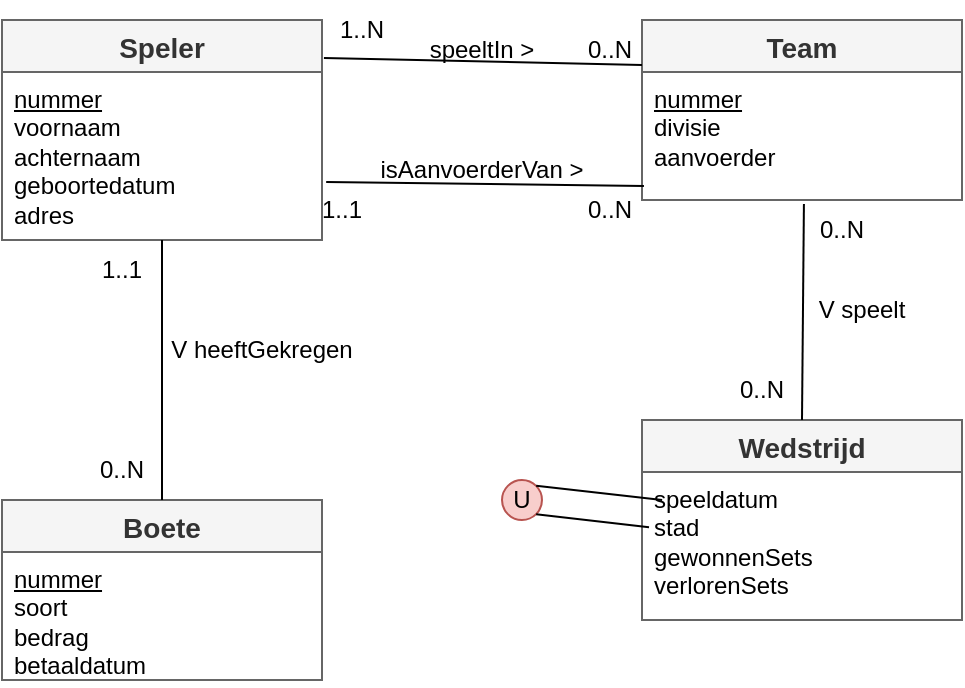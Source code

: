 <mxfile version="28.2.8">
  <diagram name="Pagina-1" id="h3KytSsKSPlLISnvl1NA">
    <mxGraphModel dx="320" dy="574" grid="1" gridSize="10" guides="1" tooltips="1" connect="1" arrows="1" fold="1" page="1" pageScale="1" pageWidth="827" pageHeight="1169" math="0" shadow="0">
      <root>
        <mxCell id="0" />
        <mxCell id="1" parent="0" />
        <mxCell id="eT3uvIroiJeg1GaoZa_Z-3" value="Wedstrijd" style="swimlane;fontStyle=1;childLayout=stackLayout;horizontal=1;startSize=26;horizontalStack=0;resizeParent=1;resizeParentMax=0;resizeLast=0;collapsible=1;marginBottom=0;align=center;fontSize=14;strokeColor=#666666;fillColor=#f5f5f5;fontColor=#333333;" vertex="1" parent="1">
          <mxGeometry x="400" y="400" width="160" height="100" as="geometry" />
        </mxCell>
        <mxCell id="eT3uvIroiJeg1GaoZa_Z-4" value="speeldatum&lt;br&gt;stad&lt;br&gt;gewonnenSets&lt;br&gt;verlorenSets" style="text;strokeColor=none;fillColor=none;spacingLeft=4;spacingRight=4;overflow=hidden;rotatable=0;points=[[0,0.5],[1,0.5]];portConstraint=eastwest;fontSize=12;html=1;" vertex="1" parent="eT3uvIroiJeg1GaoZa_Z-3">
          <mxGeometry y="26" width="160" height="74" as="geometry" />
        </mxCell>
        <mxCell id="eT3uvIroiJeg1GaoZa_Z-5" value="Speler" style="swimlane;fontStyle=1;childLayout=stackLayout;horizontal=1;startSize=26;horizontalStack=0;resizeParent=1;resizeParentMax=0;resizeLast=0;collapsible=1;marginBottom=0;align=center;fontSize=14;strokeColor=#666666;fillColor=#f5f5f5;fontColor=#333333;" vertex="1" parent="1">
          <mxGeometry x="80" y="200" width="160" height="110" as="geometry" />
        </mxCell>
        <mxCell id="eT3uvIroiJeg1GaoZa_Z-6" value="&lt;u&gt;nummer&lt;/u&gt;&lt;br&gt;voornaam&lt;br&gt;achternaam&lt;div&gt;geboortedatum&lt;/div&gt;&lt;div&gt;adres&lt;/div&gt;" style="text;strokeColor=none;fillColor=none;spacingLeft=4;spacingRight=4;overflow=hidden;rotatable=0;points=[[0,0.5],[1,0.5]];portConstraint=eastwest;fontSize=12;html=1;" vertex="1" parent="eT3uvIroiJeg1GaoZa_Z-5">
          <mxGeometry y="26" width="160" height="84" as="geometry" />
        </mxCell>
        <mxCell id="eT3uvIroiJeg1GaoZa_Z-8" value="Team" style="swimlane;fontStyle=1;childLayout=stackLayout;horizontal=1;startSize=26;horizontalStack=0;resizeParent=1;resizeParentMax=0;resizeLast=0;collapsible=1;marginBottom=0;align=center;fontSize=14;strokeColor=#666666;fillColor=#f5f5f5;fontColor=#333333;" vertex="1" parent="1">
          <mxGeometry x="400" y="200" width="160" height="90" as="geometry" />
        </mxCell>
        <mxCell id="eT3uvIroiJeg1GaoZa_Z-9" value="&lt;u&gt;nummer&lt;/u&gt;&lt;br&gt;divisie&lt;br&gt;aanvoerder" style="text;strokeColor=none;fillColor=none;spacingLeft=4;spacingRight=4;overflow=hidden;rotatable=0;points=[[0,0.5],[1,0.5]];portConstraint=eastwest;fontSize=12;html=1;" vertex="1" parent="eT3uvIroiJeg1GaoZa_Z-8">
          <mxGeometry y="26" width="160" height="64" as="geometry" />
        </mxCell>
        <mxCell id="eT3uvIroiJeg1GaoZa_Z-10" value="Boete" style="swimlane;fontStyle=1;childLayout=stackLayout;horizontal=1;startSize=26;horizontalStack=0;resizeParent=1;resizeParentMax=0;resizeLast=0;collapsible=1;marginBottom=0;align=center;fontSize=14;strokeColor=#666666;fillColor=#f5f5f5;fontColor=#333333;" vertex="1" parent="1">
          <mxGeometry x="80" y="440" width="160" height="90" as="geometry" />
        </mxCell>
        <mxCell id="eT3uvIroiJeg1GaoZa_Z-11" value="&lt;u&gt;nummer&lt;/u&gt;&lt;br&gt;soort&lt;br&gt;bedrag&lt;br&gt;betaaldatum" style="text;strokeColor=none;fillColor=none;spacingLeft=4;spacingRight=4;overflow=hidden;rotatable=0;points=[[0,0.5],[1,0.5]];portConstraint=eastwest;fontSize=12;html=1;" vertex="1" parent="eT3uvIroiJeg1GaoZa_Z-10">
          <mxGeometry y="26" width="160" height="64" as="geometry" />
        </mxCell>
        <mxCell id="eT3uvIroiJeg1GaoZa_Z-14" value="" style="endArrow=none;html=1;rounded=0;exitX=1.006;exitY=0.173;exitDx=0;exitDy=0;exitPerimeter=0;entryX=0;entryY=0.25;entryDx=0;entryDy=0;" edge="1" parent="1" source="eT3uvIroiJeg1GaoZa_Z-5" target="eT3uvIroiJeg1GaoZa_Z-8">
          <mxGeometry width="50" height="50" relative="1" as="geometry">
            <mxPoint x="280" y="380" as="sourcePoint" />
            <mxPoint x="330" y="330" as="targetPoint" />
          </mxGeometry>
        </mxCell>
        <mxCell id="eT3uvIroiJeg1GaoZa_Z-15" value="" style="endArrow=none;html=1;rounded=0;exitX=1.013;exitY=0.655;exitDx=0;exitDy=0;exitPerimeter=0;entryX=0.006;entryY=0.891;entryDx=0;entryDy=0;entryPerimeter=0;" edge="1" parent="1" source="eT3uvIroiJeg1GaoZa_Z-6" target="eT3uvIroiJeg1GaoZa_Z-9">
          <mxGeometry width="50" height="50" relative="1" as="geometry">
            <mxPoint x="280" y="380" as="sourcePoint" />
            <mxPoint x="330" y="330" as="targetPoint" />
          </mxGeometry>
        </mxCell>
        <mxCell id="eT3uvIroiJeg1GaoZa_Z-16" value="speeltIn &amp;gt;" style="text;html=1;whiteSpace=wrap;strokeColor=none;fillColor=none;align=center;verticalAlign=middle;rounded=0;" vertex="1" parent="1">
          <mxGeometry x="290" y="200" width="60" height="30" as="geometry" />
        </mxCell>
        <mxCell id="eT3uvIroiJeg1GaoZa_Z-17" value="1..N" style="text;html=1;whiteSpace=wrap;strokeColor=none;fillColor=none;align=center;verticalAlign=middle;rounded=0;" vertex="1" parent="1">
          <mxGeometry x="230" y="190" width="60" height="30" as="geometry" />
        </mxCell>
        <mxCell id="eT3uvIroiJeg1GaoZa_Z-18" value="0..N" style="text;html=1;whiteSpace=wrap;strokeColor=none;fillColor=none;align=center;verticalAlign=middle;rounded=0;" vertex="1" parent="1">
          <mxGeometry x="354" y="200" width="60" height="30" as="geometry" />
        </mxCell>
        <mxCell id="eT3uvIroiJeg1GaoZa_Z-19" value="isAanvoerderVan &amp;gt;" style="text;html=1;whiteSpace=wrap;strokeColor=none;fillColor=none;align=center;verticalAlign=middle;rounded=0;" vertex="1" parent="1">
          <mxGeometry x="250" y="260" width="140" height="30" as="geometry" />
        </mxCell>
        <mxCell id="eT3uvIroiJeg1GaoZa_Z-20" value="1..1" style="text;html=1;whiteSpace=wrap;strokeColor=none;fillColor=none;align=center;verticalAlign=middle;rounded=0;" vertex="1" parent="1">
          <mxGeometry x="220" y="280" width="60" height="30" as="geometry" />
        </mxCell>
        <mxCell id="eT3uvIroiJeg1GaoZa_Z-21" value="0..N" style="text;html=1;whiteSpace=wrap;strokeColor=none;fillColor=none;align=center;verticalAlign=middle;rounded=0;" vertex="1" parent="1">
          <mxGeometry x="354" y="280" width="60" height="30" as="geometry" />
        </mxCell>
        <mxCell id="eT3uvIroiJeg1GaoZa_Z-22" value="" style="endArrow=none;html=1;rounded=0;entryX=0.506;entryY=1.031;entryDx=0;entryDy=0;entryPerimeter=0;exitX=0.5;exitY=0;exitDx=0;exitDy=0;" edge="1" parent="1" source="eT3uvIroiJeg1GaoZa_Z-3" target="eT3uvIroiJeg1GaoZa_Z-9">
          <mxGeometry width="50" height="50" relative="1" as="geometry">
            <mxPoint x="490" y="430" as="sourcePoint" />
            <mxPoint x="540" y="380" as="targetPoint" />
          </mxGeometry>
        </mxCell>
        <mxCell id="eT3uvIroiJeg1GaoZa_Z-23" value="V speelt" style="text;html=1;whiteSpace=wrap;strokeColor=none;fillColor=none;align=center;verticalAlign=middle;rounded=0;" vertex="1" parent="1">
          <mxGeometry x="480" y="330" width="60" height="30" as="geometry" />
        </mxCell>
        <mxCell id="eT3uvIroiJeg1GaoZa_Z-24" value="0..N" style="text;html=1;whiteSpace=wrap;strokeColor=none;fillColor=none;align=center;verticalAlign=middle;rounded=0;" vertex="1" parent="1">
          <mxGeometry x="470" y="290" width="60" height="30" as="geometry" />
        </mxCell>
        <mxCell id="eT3uvIroiJeg1GaoZa_Z-25" value="0..N" style="text;html=1;whiteSpace=wrap;strokeColor=none;fillColor=none;align=center;verticalAlign=middle;rounded=0;" vertex="1" parent="1">
          <mxGeometry x="430" y="370" width="60" height="30" as="geometry" />
        </mxCell>
        <mxCell id="eT3uvIroiJeg1GaoZa_Z-26" value="" style="endArrow=none;html=1;rounded=0;exitX=0.5;exitY=0;exitDx=0;exitDy=0;" edge="1" parent="1" source="eT3uvIroiJeg1GaoZa_Z-10">
          <mxGeometry width="50" height="50" relative="1" as="geometry">
            <mxPoint x="190" y="470" as="sourcePoint" />
            <mxPoint x="160" y="310" as="targetPoint" />
          </mxGeometry>
        </mxCell>
        <mxCell id="eT3uvIroiJeg1GaoZa_Z-28" value="V heeftGekregen" style="text;html=1;whiteSpace=wrap;strokeColor=none;fillColor=none;align=center;verticalAlign=middle;rounded=0;" vertex="1" parent="1">
          <mxGeometry x="150" y="350" width="120" height="30" as="geometry" />
        </mxCell>
        <mxCell id="eT3uvIroiJeg1GaoZa_Z-29" value="1..1" style="text;html=1;whiteSpace=wrap;strokeColor=none;fillColor=none;align=center;verticalAlign=middle;rounded=0;" vertex="1" parent="1">
          <mxGeometry x="110" y="310" width="60" height="30" as="geometry" />
        </mxCell>
        <mxCell id="eT3uvIroiJeg1GaoZa_Z-30" value="0..N" style="text;html=1;whiteSpace=wrap;strokeColor=none;fillColor=none;align=center;verticalAlign=middle;rounded=0;" vertex="1" parent="1">
          <mxGeometry x="110" y="410" width="60" height="30" as="geometry" />
        </mxCell>
        <mxCell id="eT3uvIroiJeg1GaoZa_Z-32" value="U" style="ellipse;whiteSpace=wrap;html=1;strokeColor=#b85450;fillColor=#f8cecc;" vertex="1" parent="1">
          <mxGeometry x="330" y="430" width="20" height="20" as="geometry" />
        </mxCell>
        <mxCell id="eT3uvIroiJeg1GaoZa_Z-33" value="" style="endArrow=none;html=1;rounded=0;exitX=1;exitY=0;exitDx=0;exitDy=0;entryX=0.063;entryY=0.189;entryDx=0;entryDy=0;entryPerimeter=0;" edge="1" parent="1" source="eT3uvIroiJeg1GaoZa_Z-32" target="eT3uvIroiJeg1GaoZa_Z-4">
          <mxGeometry width="50" height="50" relative="1" as="geometry">
            <mxPoint x="420" y="440" as="sourcePoint" />
            <mxPoint x="470" y="390" as="targetPoint" />
          </mxGeometry>
        </mxCell>
        <mxCell id="eT3uvIroiJeg1GaoZa_Z-34" value="" style="endArrow=none;html=1;rounded=0;exitX=1;exitY=1;exitDx=0;exitDy=0;entryX=0.022;entryY=0.373;entryDx=0;entryDy=0;entryPerimeter=0;" edge="1" parent="1" source="eT3uvIroiJeg1GaoZa_Z-32" target="eT3uvIroiJeg1GaoZa_Z-4">
          <mxGeometry width="50" height="50" relative="1" as="geometry">
            <mxPoint x="420" y="440" as="sourcePoint" />
            <mxPoint x="470" y="390" as="targetPoint" />
          </mxGeometry>
        </mxCell>
      </root>
    </mxGraphModel>
  </diagram>
</mxfile>
